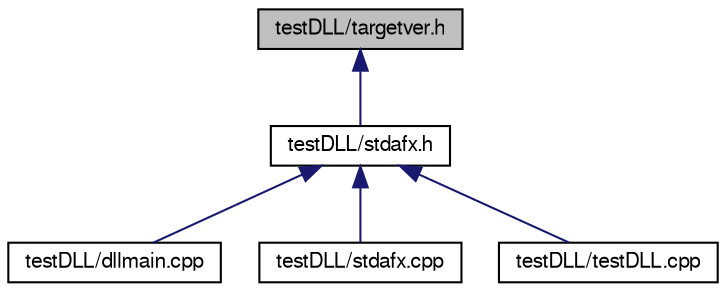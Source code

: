 digraph "testDLL/targetver.h"
{
  bgcolor="transparent";
  edge [fontname="FreeSans",fontsize="10",labelfontname="FreeSans",labelfontsize="10"];
  node [fontname="FreeSans",fontsize="10",shape=record];
  Node1 [label="testDLL/targetver.h",height=0.2,width=0.4,color="black", fillcolor="grey75", style="filled" fontcolor="black"];
  Node1 -> Node2 [dir="back",color="midnightblue",fontsize="10",style="solid",fontname="FreeSans"];
  Node2 [label="testDLL/stdafx.h",height=0.2,width=0.4,color="black",URL="$testDLL_2stdafx_8h.html"];
  Node2 -> Node3 [dir="back",color="midnightblue",fontsize="10",style="solid",fontname="FreeSans"];
  Node3 [label="testDLL/dllmain.cpp",height=0.2,width=0.4,color="black",URL="$dllmain_8cpp.html"];
  Node2 -> Node4 [dir="back",color="midnightblue",fontsize="10",style="solid",fontname="FreeSans"];
  Node4 [label="testDLL/stdafx.cpp",height=0.2,width=0.4,color="black",URL="$testDLL_2stdafx_8cpp.html"];
  Node2 -> Node5 [dir="back",color="midnightblue",fontsize="10",style="solid",fontname="FreeSans"];
  Node5 [label="testDLL/testDLL.cpp",height=0.2,width=0.4,color="black",URL="$testDLL_8cpp.html"];
}
